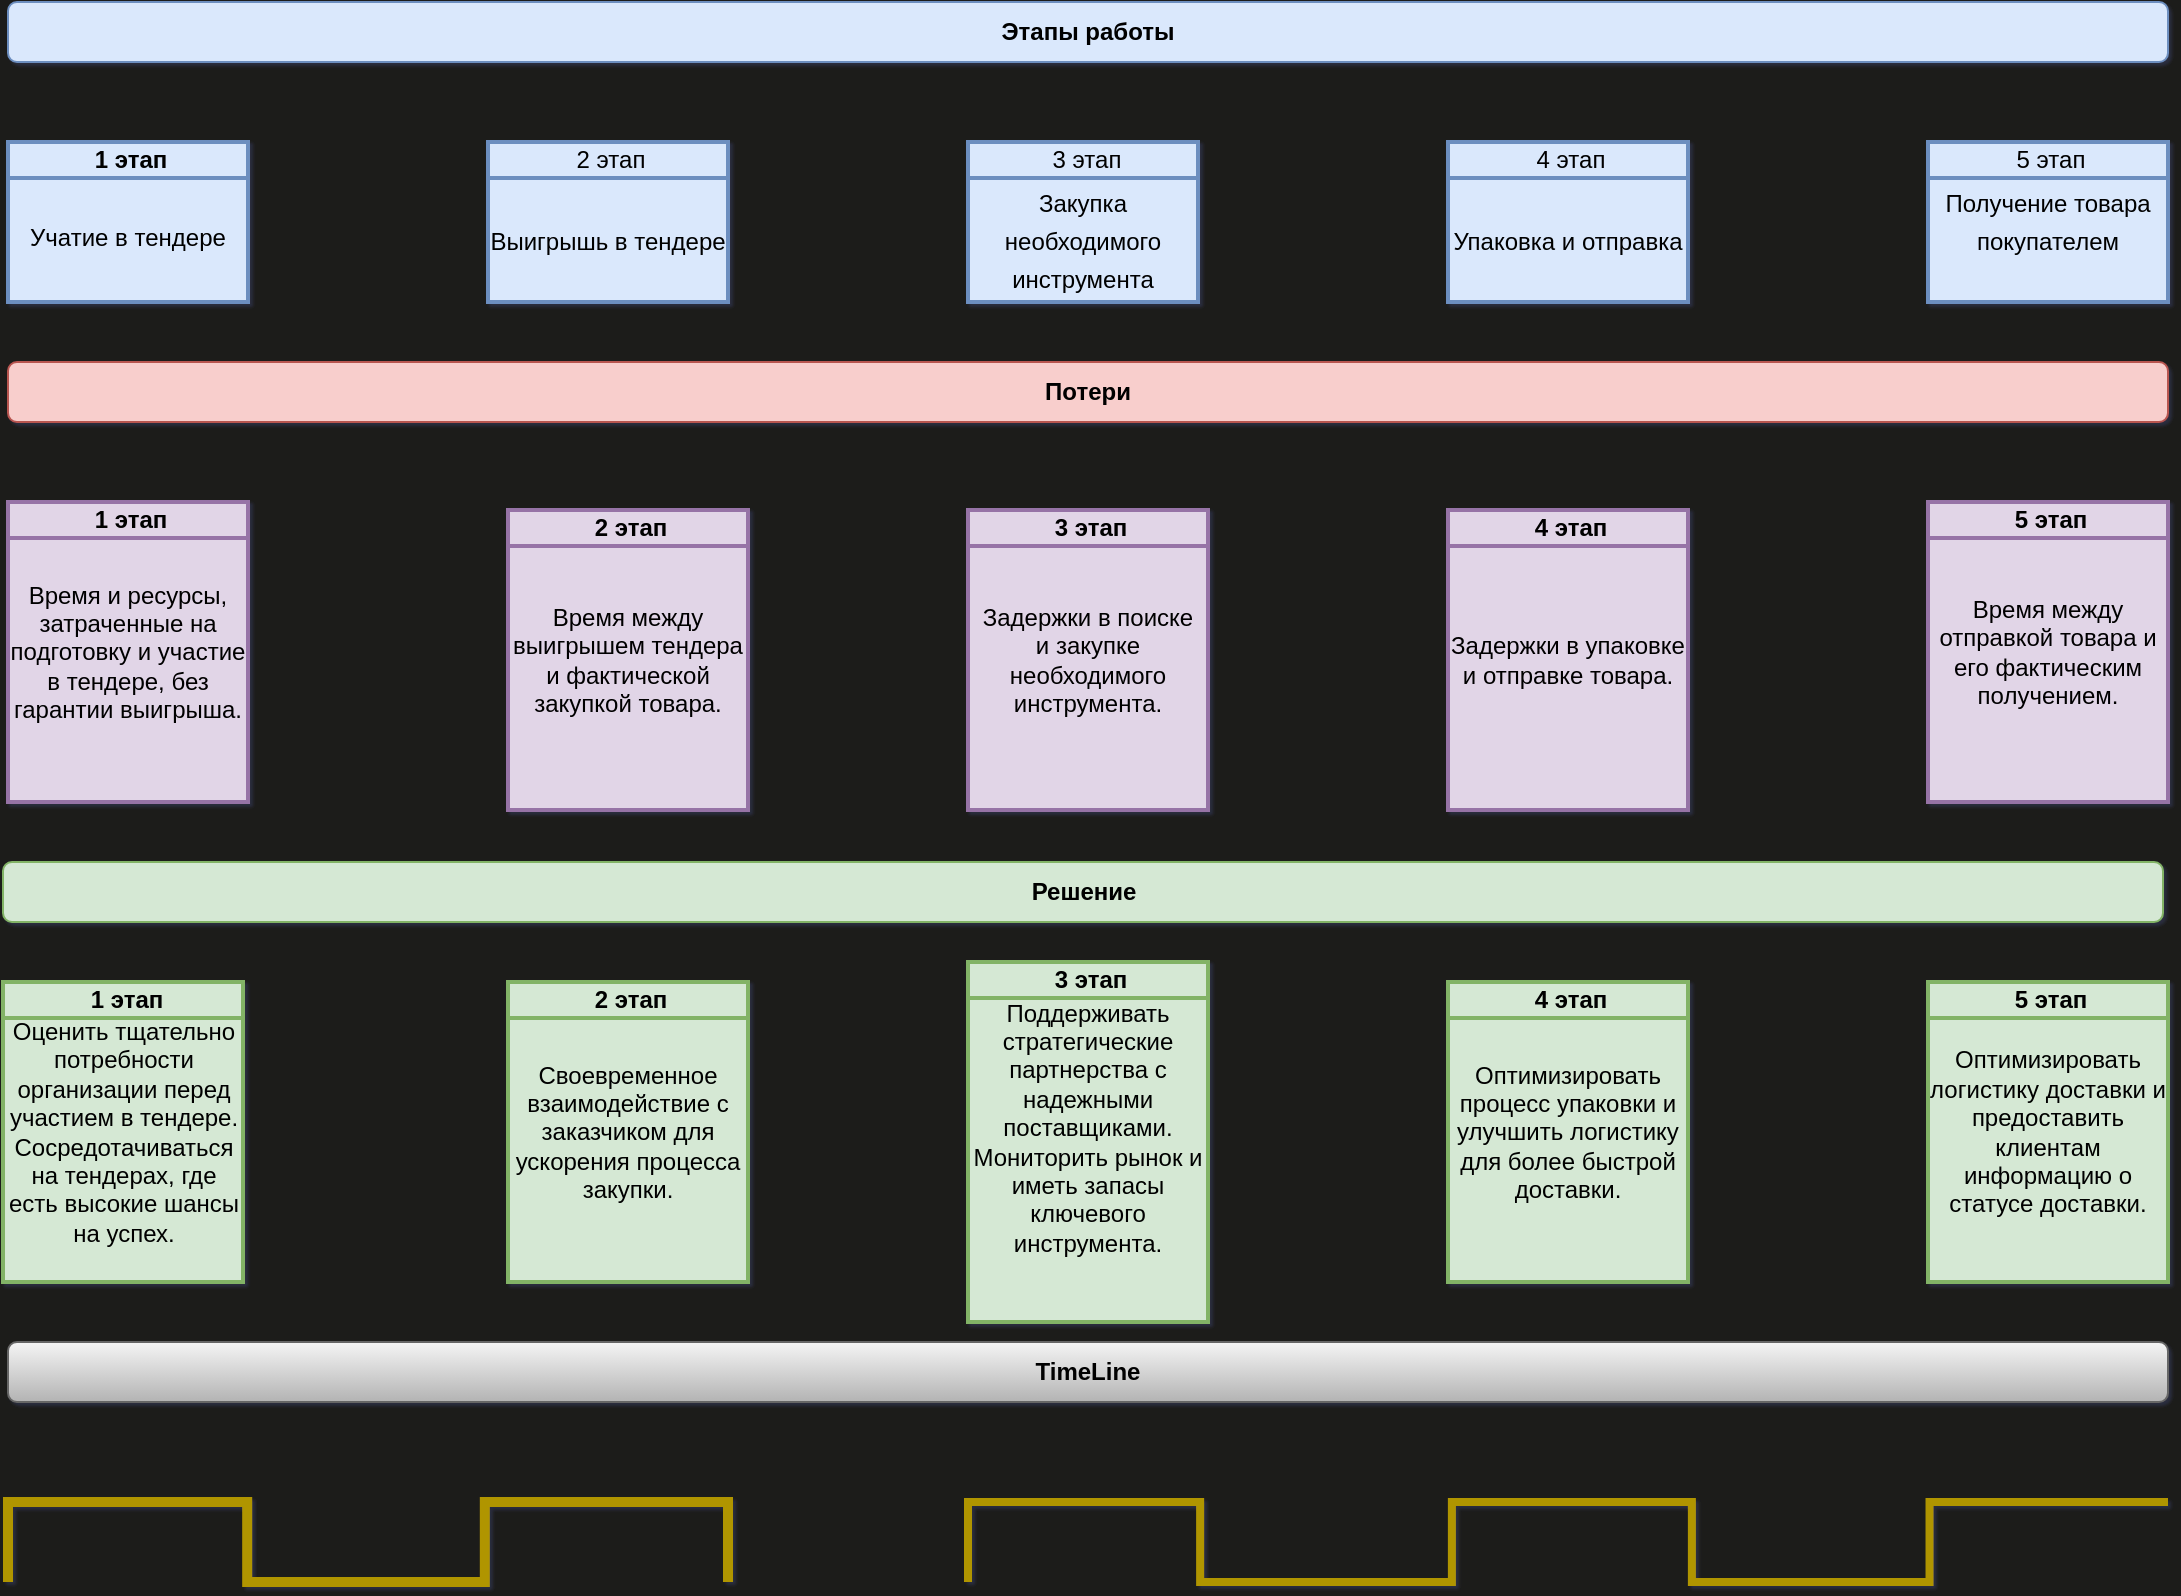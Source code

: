 <mxfile>
    <diagram id="7mcf_HIhQs3hTMeHdn5S" name="Страница 1">
        <mxGraphModel dx="1023" dy="787" grid="1" gridSize="10" guides="1" tooltips="1" connect="1" arrows="1" fold="1" page="1" pageScale="1" pageWidth="1169" pageHeight="827" background="#1C1C1A" math="0" shadow="1">
            <root>
                <object label="" id="0">
                    <mxCell/>
                </object>
                <mxCell id="1" parent="0"/>
                <mxCell id="3" value="&lt;br&gt;Учатие в тендере" style="strokeWidth=2;html=1;shape=mxgraph.lean_mapping.manufacturing_process;fontSize=12;verticalAlign=middle;html=1;align=center;whiteSpace=wrap;fillColor=#dae8fc;strokeColor=#6c8ebf;rounded=1;" parent="1" vertex="1">
                    <mxGeometry x="40" y="80" width="120" height="80" as="geometry"/>
                </mxCell>
                <mxCell id="4" value="&lt;b&gt;1 этап&lt;/b&gt;" style="text;fontSize=12;spacingLeft=2;verticalAlign=top;html=1;align=center;spacingTop=-5;resizeWidth=1;rounded=1;" parent="3" vertex="1">
                    <mxGeometry width="120" height="14.857" as="geometry"/>
                </mxCell>
                <mxCell id="5" value="" style="verticalLabelPosition=bottom;html=1;verticalAlign=top;strokeWidth=5;shape=mxgraph.lean_mapping.timeline2;dx1=0;dy1=0.875;dx2=0;dy2=0;dx3=119.588;dy3=1;dx4=238.412;dy4=0;dx5=360;dy5=0.085;dy6=1;rounded=1;fillColor=#FFFFCC;fontColor=#000000;strokeColor=#B09500;" parent="1" vertex="1">
                    <mxGeometry x="40" y="760" width="360" height="40" as="geometry"/>
                </mxCell>
                <mxCell id="8" value="&lt;b&gt;Этапы работы&lt;/b&gt;" style="rounded=1;whiteSpace=wrap;html=1;fillColor=#dae8fc;strokeColor=#6c8ebf;" parent="1" vertex="1">
                    <mxGeometry x="40" y="10" width="1080" height="30" as="geometry"/>
                </mxCell>
                <mxCell id="9" value="&lt;div style=&quot;font-family: Consolas, &amp;quot;Courier New&amp;quot;, monospace; font-size: 14px; line-height: 19px;&quot;&gt;&lt;br style=&quot;border-color: var(--border-color); font-family: Helvetica; font-size: 12px;&quot;&gt;&lt;span style=&quot;font-family: Helvetica; font-size: 12px;&quot;&gt;Выигрышь в тендере&lt;/span&gt;&lt;br&gt;&lt;/div&gt;" style="strokeWidth=2;html=1;shape=mxgraph.lean_mapping.manufacturing_process;fontSize=12;verticalAlign=middle;html=1;align=center;whiteSpace=wrap;fillColor=#dae8fc;strokeColor=#6c8ebf;rounded=1;" parent="1" vertex="1">
                    <mxGeometry x="280" y="80" width="120" height="80" as="geometry"/>
                </mxCell>
                <mxCell id="10" value="2 этап" style="text;fontSize=12;spacingLeft=2;verticalAlign=top;html=1;align=center;spacingTop=-5;resizeWidth=1;rounded=1;" parent="9" vertex="1">
                    <mxGeometry width="120" height="14.857" as="geometry"/>
                </mxCell>
                <mxCell id="11" value="&lt;b&gt;Потери&lt;/b&gt;" style="rounded=1;whiteSpace=wrap;html=1;fillColor=#f8cecc;strokeColor=#b85450;" parent="1" vertex="1">
                    <mxGeometry x="40" y="190" width="1080" height="30" as="geometry"/>
                </mxCell>
                <mxCell id="13" value="&lt;b&gt;Решение&lt;/b&gt;" style="rounded=1;whiteSpace=wrap;html=1;fillColor=#d5e8d4;strokeColor=#82b366;" parent="1" vertex="1">
                    <mxGeometry x="37.5" y="440" width="1080" height="30" as="geometry"/>
                </mxCell>
                <mxCell id="14" value="&lt;b&gt;TimeLine&lt;/b&gt;" style="rounded=1;whiteSpace=wrap;html=1;fillColor=#f5f5f5;gradientColor=#b3b3b3;strokeColor=#666666;" parent="1" vertex="1">
                    <mxGeometry x="40" y="680" width="1080" height="30" as="geometry"/>
                </mxCell>
                <mxCell id="17" value="" style="verticalLabelPosition=bottom;html=1;verticalAlign=top;strokeWidth=4;shape=mxgraph.lean_mapping.timeline2;dx1=0;dy1=0.915;dx2=119.235;dy2=0;dx3=238.059;dy3=0.856;dx4=358.059;dy4=0;dx5=483.941;dy5=0.974;dy6=0;rounded=1;direction=west;fillColor=#FFFFCC;fontColor=#000000;strokeColor=#B09500;" parent="1" vertex="1">
                    <mxGeometry x="520" y="760" width="600" height="40" as="geometry"/>
                </mxCell>
                <mxCell id="19" value="&lt;div style=&quot;line-height: 19px;&quot;&gt;&lt;br style=&quot;border-color: var(--border-color); font-family: Helvetica; font-size: 12px;&quot;&gt;Закупка необходимого инструмента&lt;br&gt;&lt;/div&gt;" style="strokeWidth=2;html=1;shape=mxgraph.lean_mapping.manufacturing_process;fontSize=12;verticalAlign=middle;html=1;align=center;whiteSpace=wrap;fillColor=#dae8fc;strokeColor=#6c8ebf;rounded=1;" parent="1" vertex="1">
                    <mxGeometry x="520" y="80" width="115" height="80" as="geometry"/>
                </mxCell>
                <mxCell id="20" value="3 этап" style="text;fontSize=12;spacingLeft=2;verticalAlign=top;html=1;align=center;spacingTop=-5;resizeWidth=1;rounded=1;" parent="19" vertex="1">
                    <mxGeometry width="115.0" height="14.857" as="geometry"/>
                </mxCell>
                <mxCell id="21" value="&lt;div style=&quot;line-height: 19px;&quot;&gt;&lt;br style=&quot;border-color: var(--border-color); font-family: Helvetica; font-size: 12px;&quot;&gt;Упаковка и отправка&lt;br&gt;&lt;/div&gt;" style="strokeWidth=2;html=1;shape=mxgraph.lean_mapping.manufacturing_process;fontSize=12;verticalAlign=middle;html=1;align=center;whiteSpace=wrap;fillColor=#dae8fc;strokeColor=#6c8ebf;rounded=1;" parent="1" vertex="1">
                    <mxGeometry x="760" y="80" width="120" height="80" as="geometry"/>
                </mxCell>
                <mxCell id="22" value="4 этап" style="text;fontSize=12;spacingLeft=2;verticalAlign=top;html=1;align=center;spacingTop=-5;resizeWidth=1;rounded=1;" parent="21" vertex="1">
                    <mxGeometry width="120.0" height="14.857" as="geometry"/>
                </mxCell>
                <mxCell id="23" value="&lt;div style=&quot;line-height: 19px;&quot;&gt;Получение товара покупателем&lt;br&gt;&lt;/div&gt;" style="strokeWidth=2;html=1;shape=mxgraph.lean_mapping.manufacturing_process;fontSize=12;verticalAlign=middle;html=1;align=center;whiteSpace=wrap;fillColor=#dae8fc;strokeColor=#6c8ebf;rounded=1;" parent="1" vertex="1">
                    <mxGeometry x="1000" y="80" width="120" height="80" as="geometry"/>
                </mxCell>
                <mxCell id="24" value="5 этап" style="text;fontSize=12;spacingLeft=2;verticalAlign=top;html=1;align=center;spacingTop=-5;resizeWidth=1;rounded=1;" parent="23" vertex="1">
                    <mxGeometry width="120" height="14.857" as="geometry"/>
                </mxCell>
                <mxCell id="28" value="Время и ресурсы, затраченные на подготовку и участие в тендере, без гарантии выигрыша." style="strokeWidth=2;html=1;shape=mxgraph.lean_mapping.manufacturing_process;fontSize=12;verticalAlign=middle;html=1;align=center;whiteSpace=wrap;fillColor=#e1d5e7;strokeColor=#9673a6;rounded=1;" parent="1" vertex="1">
                    <mxGeometry x="40" y="260" width="120" height="150" as="geometry"/>
                </mxCell>
                <mxCell id="29" value="&lt;b&gt;1 этап&lt;/b&gt;" style="text;fontSize=12;spacingLeft=2;verticalAlign=top;html=1;align=center;spacingTop=-5;resizeWidth=1;rounded=1;" parent="28" vertex="1">
                    <mxGeometry width="120" height="27.857" as="geometry"/>
                </mxCell>
                <mxCell id="30" value="Оценить тщательно потребности организации перед участием в тендере. Сосредотачиваться на тендерах, где есть высокие шансы на успех." style="strokeWidth=2;html=1;shape=mxgraph.lean_mapping.manufacturing_process;fontSize=12;verticalAlign=middle;html=1;align=center;whiteSpace=wrap;fillColor=#d5e8d4;strokeColor=#82b366;rounded=1;" parent="1" vertex="1">
                    <mxGeometry x="37.5" y="500" width="120" height="150" as="geometry"/>
                </mxCell>
                <mxCell id="31" value="&lt;b&gt;1 этап&lt;/b&gt;" style="text;fontSize=12;spacingLeft=2;verticalAlign=top;html=1;align=center;spacingTop=-5;resizeWidth=1;rounded=1;" parent="30" vertex="1">
                    <mxGeometry width="120" height="27.857" as="geometry"/>
                </mxCell>
                <mxCell id="32" value="Время между выигрышем тендера и фактической закупкой товара." style="strokeWidth=2;html=1;shape=mxgraph.lean_mapping.manufacturing_process;fontSize=12;verticalAlign=middle;html=1;align=center;whiteSpace=wrap;fillColor=#e1d5e7;strokeColor=#9673a6;rounded=1;" parent="1" vertex="1">
                    <mxGeometry x="290" y="264" width="120" height="150" as="geometry"/>
                </mxCell>
                <mxCell id="33" value="&lt;b&gt;2 этап&lt;/b&gt;" style="text;fontSize=12;spacingLeft=2;verticalAlign=top;html=1;align=center;spacingTop=-5;resizeWidth=1;rounded=1;" parent="32" vertex="1">
                    <mxGeometry width="120" height="27.857" as="geometry"/>
                </mxCell>
                <mxCell id="34" value="Задержки в поиске &lt;br&gt;и закупке необходимого инструмента." style="strokeWidth=2;html=1;shape=mxgraph.lean_mapping.manufacturing_process;fontSize=12;verticalAlign=middle;html=1;align=center;whiteSpace=wrap;fillColor=#e1d5e7;strokeColor=#9673a6;rounded=1;" parent="1" vertex="1">
                    <mxGeometry x="520" y="264" width="120" height="150" as="geometry"/>
                </mxCell>
                <mxCell id="35" value="&lt;b&gt;3 этап&lt;/b&gt;" style="text;fontSize=12;spacingLeft=2;verticalAlign=top;html=1;align=center;spacingTop=-5;resizeWidth=1;rounded=1;" parent="34" vertex="1">
                    <mxGeometry width="120" height="27.857" as="geometry"/>
                </mxCell>
                <mxCell id="36" value="Задержки в упаковке и отправке товара." style="strokeWidth=2;html=1;shape=mxgraph.lean_mapping.manufacturing_process;fontSize=12;verticalAlign=middle;html=1;align=center;whiteSpace=wrap;fillColor=#e1d5e7;strokeColor=#9673a6;rounded=1;" parent="1" vertex="1">
                    <mxGeometry x="760" y="264" width="120" height="150" as="geometry"/>
                </mxCell>
                <mxCell id="37" value="&lt;b&gt;4 этап&lt;/b&gt;" style="text;fontSize=12;spacingLeft=2;verticalAlign=top;html=1;align=center;spacingTop=-5;resizeWidth=1;rounded=1;" parent="36" vertex="1">
                    <mxGeometry width="120" height="27.857" as="geometry"/>
                </mxCell>
                <mxCell id="38" value="Время между отправкой товара и его фактическим получением." style="strokeWidth=2;html=1;shape=mxgraph.lean_mapping.manufacturing_process;fontSize=12;verticalAlign=middle;html=1;align=center;whiteSpace=wrap;fillColor=#e1d5e7;strokeColor=#9673a6;rounded=1;" parent="1" vertex="1">
                    <mxGeometry x="1000" y="260" width="120" height="150" as="geometry"/>
                </mxCell>
                <mxCell id="39" value="&lt;b&gt;5 этап&lt;/b&gt;" style="text;fontSize=12;spacingLeft=2;verticalAlign=top;html=1;align=center;spacingTop=-5;resizeWidth=1;rounded=1;" parent="38" vertex="1">
                    <mxGeometry width="120" height="27.857" as="geometry"/>
                </mxCell>
                <mxCell id="40" value="Оптимизировать логистику доставки и предоставить клиентам информацию о статусе доставки." style="strokeWidth=2;html=1;shape=mxgraph.lean_mapping.manufacturing_process;fontSize=12;verticalAlign=middle;html=1;align=center;whiteSpace=wrap;fillColor=#d5e8d4;strokeColor=#82b366;rounded=1;" parent="1" vertex="1">
                    <mxGeometry x="1000" y="500" width="120" height="150" as="geometry"/>
                </mxCell>
                <mxCell id="41" value="&lt;b&gt;5 этап&lt;/b&gt;" style="text;fontSize=12;spacingLeft=2;verticalAlign=top;html=1;align=center;spacingTop=-5;resizeWidth=1;rounded=1;" parent="40" vertex="1">
                    <mxGeometry width="120" height="27.857" as="geometry"/>
                </mxCell>
                <mxCell id="44" value="Своевременное взаимодействие с заказчиком для ускорения процесса закупки." style="strokeWidth=2;html=1;shape=mxgraph.lean_mapping.manufacturing_process;fontSize=12;verticalAlign=middle;html=1;align=center;whiteSpace=wrap;fillColor=#d5e8d4;strokeColor=#82b366;rounded=1;" parent="1" vertex="1">
                    <mxGeometry x="290" y="500" width="120" height="150" as="geometry"/>
                </mxCell>
                <mxCell id="45" value="&lt;b&gt;2 этап&lt;/b&gt;" style="text;fontSize=12;spacingLeft=2;verticalAlign=top;html=1;align=center;spacingTop=-5;resizeWidth=1;rounded=1;" parent="44" vertex="1">
                    <mxGeometry width="120" height="27.857" as="geometry"/>
                </mxCell>
                <mxCell id="46" value="&lt;div&gt;Поддерживать стратегические партнерства с надежными поставщиками. Мониторить рынок и иметь запасы ключевого инструмента.&lt;/div&gt;&lt;div&gt;&lt;br&gt;&lt;/div&gt;" style="strokeWidth=2;html=1;shape=mxgraph.lean_mapping.manufacturing_process;fontSize=12;verticalAlign=middle;html=1;align=center;whiteSpace=wrap;fillColor=#d5e8d4;strokeColor=#82b366;rounded=1;" parent="1" vertex="1">
                    <mxGeometry x="520" y="490" width="120" height="180" as="geometry"/>
                </mxCell>
                <mxCell id="47" value="&lt;b&gt;3 этап&lt;/b&gt;" style="text;fontSize=12;spacingLeft=2;verticalAlign=top;html=1;align=center;spacingTop=-5;resizeWidth=1;rounded=1;" parent="46" vertex="1">
                    <mxGeometry width="120" height="33.429" as="geometry"/>
                </mxCell>
                <mxCell id="48" value="Оптимизировать процесс упаковки и улучшить логистику для более быстрой доставки." style="strokeWidth=2;html=1;shape=mxgraph.lean_mapping.manufacturing_process;fontSize=12;verticalAlign=middle;html=1;align=center;whiteSpace=wrap;fillColor=#d5e8d4;strokeColor=#82b366;rounded=1;" parent="1" vertex="1">
                    <mxGeometry x="760" y="500" width="120" height="150" as="geometry"/>
                </mxCell>
                <mxCell id="49" value="&lt;b&gt;4 этап&lt;/b&gt;" style="text;fontSize=12;spacingLeft=2;verticalAlign=top;html=1;align=center;spacingTop=-5;resizeWidth=1;rounded=1;" parent="48" vertex="1">
                    <mxGeometry width="120" height="27.857" as="geometry"/>
                </mxCell>
            </root>
        </mxGraphModel>
    </diagram>
</mxfile>